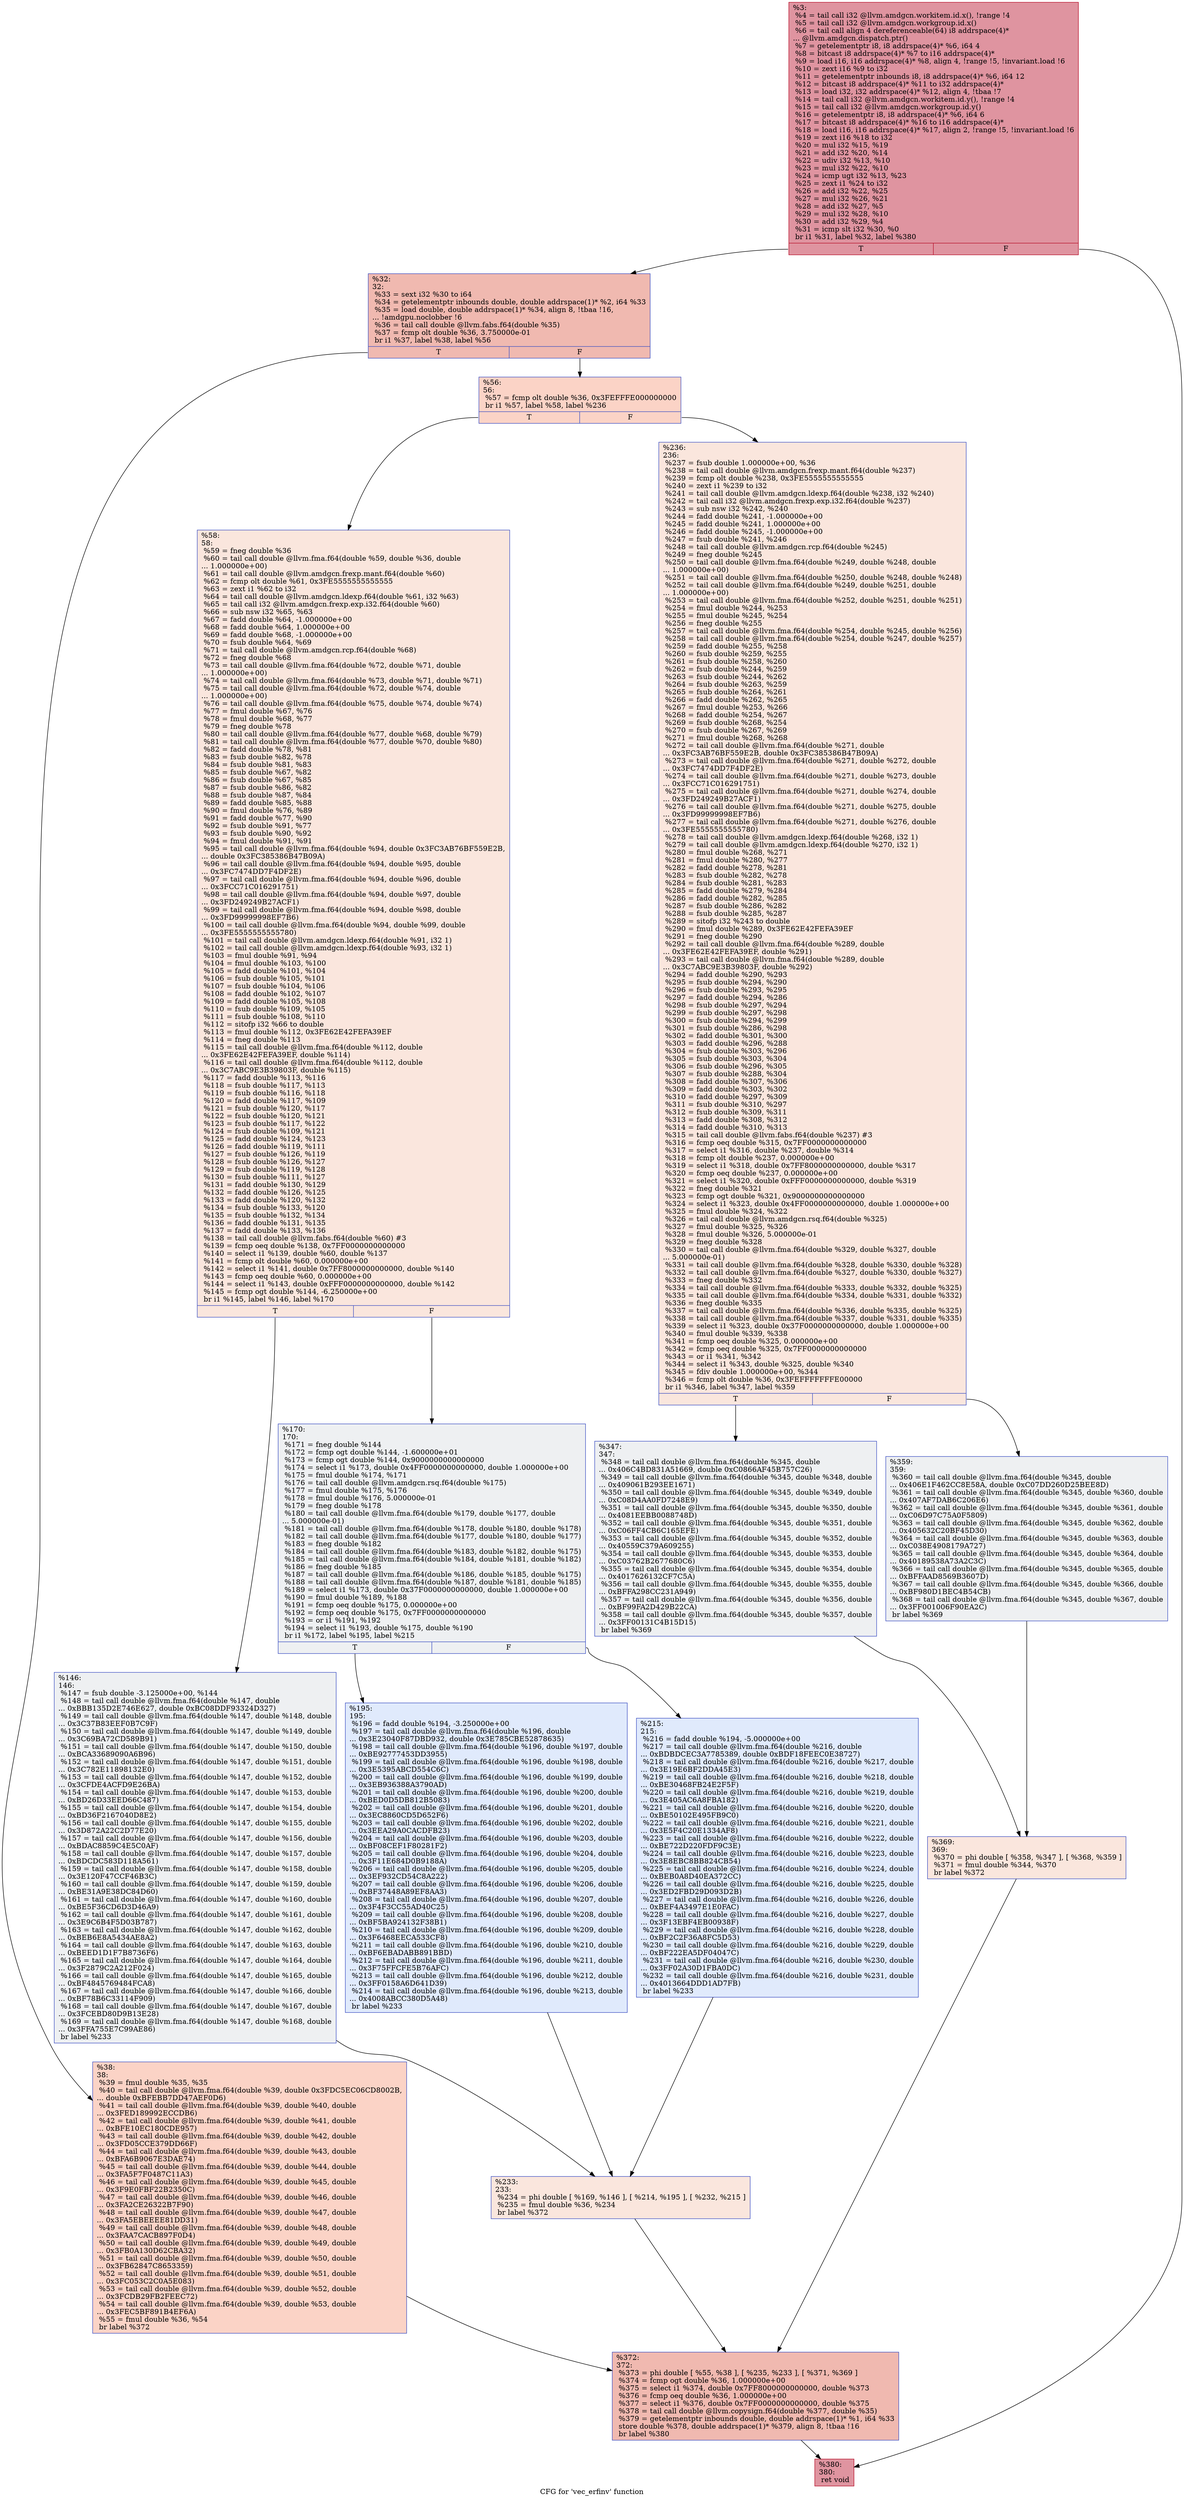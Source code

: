 digraph "CFG for 'vec_erfinv' function" {
	label="CFG for 'vec_erfinv' function";

	Node0x614e3f0 [shape=record,color="#b70d28ff", style=filled, fillcolor="#b70d2870",label="{%3:\l  %4 = tail call i32 @llvm.amdgcn.workitem.id.x(), !range !4\l  %5 = tail call i32 @llvm.amdgcn.workgroup.id.x()\l  %6 = tail call align 4 dereferenceable(64) i8 addrspace(4)*\l... @llvm.amdgcn.dispatch.ptr()\l  %7 = getelementptr i8, i8 addrspace(4)* %6, i64 4\l  %8 = bitcast i8 addrspace(4)* %7 to i16 addrspace(4)*\l  %9 = load i16, i16 addrspace(4)* %8, align 4, !range !5, !invariant.load !6\l  %10 = zext i16 %9 to i32\l  %11 = getelementptr inbounds i8, i8 addrspace(4)* %6, i64 12\l  %12 = bitcast i8 addrspace(4)* %11 to i32 addrspace(4)*\l  %13 = load i32, i32 addrspace(4)* %12, align 4, !tbaa !7\l  %14 = tail call i32 @llvm.amdgcn.workitem.id.y(), !range !4\l  %15 = tail call i32 @llvm.amdgcn.workgroup.id.y()\l  %16 = getelementptr i8, i8 addrspace(4)* %6, i64 6\l  %17 = bitcast i8 addrspace(4)* %16 to i16 addrspace(4)*\l  %18 = load i16, i16 addrspace(4)* %17, align 2, !range !5, !invariant.load !6\l  %19 = zext i16 %18 to i32\l  %20 = mul i32 %15, %19\l  %21 = add i32 %20, %14\l  %22 = udiv i32 %13, %10\l  %23 = mul i32 %22, %10\l  %24 = icmp ugt i32 %13, %23\l  %25 = zext i1 %24 to i32\l  %26 = add i32 %22, %25\l  %27 = mul i32 %26, %21\l  %28 = add i32 %27, %5\l  %29 = mul i32 %28, %10\l  %30 = add i32 %29, %4\l  %31 = icmp slt i32 %30, %0\l  br i1 %31, label %32, label %380\l|{<s0>T|<s1>F}}"];
	Node0x614e3f0:s0 -> Node0x6152430;
	Node0x614e3f0:s1 -> Node0x61524c0;
	Node0x6152430 [shape=record,color="#3d50c3ff", style=filled, fillcolor="#de614d70",label="{%32:\l32:                                               \l  %33 = sext i32 %30 to i64\l  %34 = getelementptr inbounds double, double addrspace(1)* %2, i64 %33\l  %35 = load double, double addrspace(1)* %34, align 8, !tbaa !16,\l... !amdgpu.noclobber !6\l  %36 = tail call double @llvm.fabs.f64(double %35)\l  %37 = fcmp olt double %36, 3.750000e-01\l  br i1 %37, label %38, label %56\l|{<s0>T|<s1>F}}"];
	Node0x6152430:s0 -> Node0x61536a0;
	Node0x6152430:s1 -> Node0x6153730;
	Node0x61536a0 [shape=record,color="#3d50c3ff", style=filled, fillcolor="#f59c7d70",label="{%38:\l38:                                               \l  %39 = fmul double %35, %35\l  %40 = tail call double @llvm.fma.f64(double %39, double 0x3FDC5EC06CD8002B,\l... double 0xBFEBB7DD47AEF0D6)\l  %41 = tail call double @llvm.fma.f64(double %39, double %40, double\l... 0x3FED189992ECCDB6)\l  %42 = tail call double @llvm.fma.f64(double %39, double %41, double\l... 0xBFE10EC180CDE957)\l  %43 = tail call double @llvm.fma.f64(double %39, double %42, double\l... 0x3FD05CCE379DD66F)\l  %44 = tail call double @llvm.fma.f64(double %39, double %43, double\l... 0xBFA6B9067E3DAE74)\l  %45 = tail call double @llvm.fma.f64(double %39, double %44, double\l... 0x3FA5F7F0487C11A3)\l  %46 = tail call double @llvm.fma.f64(double %39, double %45, double\l... 0x3F9E0FBF22B2350C)\l  %47 = tail call double @llvm.fma.f64(double %39, double %46, double\l... 0x3FA2CE26322B7F90)\l  %48 = tail call double @llvm.fma.f64(double %39, double %47, double\l... 0x3FA5EBEEEE81DD31)\l  %49 = tail call double @llvm.fma.f64(double %39, double %48, double\l... 0x3FAA7CACB897F0D4)\l  %50 = tail call double @llvm.fma.f64(double %39, double %49, double\l... 0x3FB0A130D62CBA32)\l  %51 = tail call double @llvm.fma.f64(double %39, double %50, double\l... 0x3FB62847C8653359)\l  %52 = tail call double @llvm.fma.f64(double %39, double %51, double\l... 0x3FC053C2C0A5E083)\l  %53 = tail call double @llvm.fma.f64(double %39, double %52, double\l... 0x3FCDB29FB2FEEC72)\l  %54 = tail call double @llvm.fma.f64(double %39, double %53, double\l... 0x3FEC5BF891B4EF6A)\l  %55 = fmul double %36, %54\l  br label %372\l}"];
	Node0x61536a0 -> Node0x61550b0;
	Node0x6153730 [shape=record,color="#3d50c3ff", style=filled, fillcolor="#f59c7d70",label="{%56:\l56:                                               \l  %57 = fcmp olt double %36, 0x3FEFFFE000000000\l  br i1 %57, label %58, label %236\l|{<s0>T|<s1>F}}"];
	Node0x6153730:s0 -> Node0x6155240;
	Node0x6153730:s1 -> Node0x61552d0;
	Node0x6155240 [shape=record,color="#3d50c3ff", style=filled, fillcolor="#f3c7b170",label="{%58:\l58:                                               \l  %59 = fneg double %36\l  %60 = tail call double @llvm.fma.f64(double %59, double %36, double\l... 1.000000e+00)\l  %61 = tail call double @llvm.amdgcn.frexp.mant.f64(double %60)\l  %62 = fcmp olt double %61, 0x3FE5555555555555\l  %63 = zext i1 %62 to i32\l  %64 = tail call double @llvm.amdgcn.ldexp.f64(double %61, i32 %63)\l  %65 = tail call i32 @llvm.amdgcn.frexp.exp.i32.f64(double %60)\l  %66 = sub nsw i32 %65, %63\l  %67 = fadd double %64, -1.000000e+00\l  %68 = fadd double %64, 1.000000e+00\l  %69 = fadd double %68, -1.000000e+00\l  %70 = fsub double %64, %69\l  %71 = tail call double @llvm.amdgcn.rcp.f64(double %68)\l  %72 = fneg double %68\l  %73 = tail call double @llvm.fma.f64(double %72, double %71, double\l... 1.000000e+00)\l  %74 = tail call double @llvm.fma.f64(double %73, double %71, double %71)\l  %75 = tail call double @llvm.fma.f64(double %72, double %74, double\l... 1.000000e+00)\l  %76 = tail call double @llvm.fma.f64(double %75, double %74, double %74)\l  %77 = fmul double %67, %76\l  %78 = fmul double %68, %77\l  %79 = fneg double %78\l  %80 = tail call double @llvm.fma.f64(double %77, double %68, double %79)\l  %81 = tail call double @llvm.fma.f64(double %77, double %70, double %80)\l  %82 = fadd double %78, %81\l  %83 = fsub double %82, %78\l  %84 = fsub double %81, %83\l  %85 = fsub double %67, %82\l  %86 = fsub double %67, %85\l  %87 = fsub double %86, %82\l  %88 = fsub double %87, %84\l  %89 = fadd double %85, %88\l  %90 = fmul double %76, %89\l  %91 = fadd double %77, %90\l  %92 = fsub double %91, %77\l  %93 = fsub double %90, %92\l  %94 = fmul double %91, %91\l  %95 = tail call double @llvm.fma.f64(double %94, double 0x3FC3AB76BF559E2B,\l... double 0x3FC385386B47B09A)\l  %96 = tail call double @llvm.fma.f64(double %94, double %95, double\l... 0x3FC7474DD7F4DF2E)\l  %97 = tail call double @llvm.fma.f64(double %94, double %96, double\l... 0x3FCC71C016291751)\l  %98 = tail call double @llvm.fma.f64(double %94, double %97, double\l... 0x3FD249249B27ACF1)\l  %99 = tail call double @llvm.fma.f64(double %94, double %98, double\l... 0x3FD99999998EF7B6)\l  %100 = tail call double @llvm.fma.f64(double %94, double %99, double\l... 0x3FE5555555555780)\l  %101 = tail call double @llvm.amdgcn.ldexp.f64(double %91, i32 1)\l  %102 = tail call double @llvm.amdgcn.ldexp.f64(double %93, i32 1)\l  %103 = fmul double %91, %94\l  %104 = fmul double %103, %100\l  %105 = fadd double %101, %104\l  %106 = fsub double %105, %101\l  %107 = fsub double %104, %106\l  %108 = fadd double %102, %107\l  %109 = fadd double %105, %108\l  %110 = fsub double %109, %105\l  %111 = fsub double %108, %110\l  %112 = sitofp i32 %66 to double\l  %113 = fmul double %112, 0x3FE62E42FEFA39EF\l  %114 = fneg double %113\l  %115 = tail call double @llvm.fma.f64(double %112, double\l... 0x3FE62E42FEFA39EF, double %114)\l  %116 = tail call double @llvm.fma.f64(double %112, double\l... 0x3C7ABC9E3B39803F, double %115)\l  %117 = fadd double %113, %116\l  %118 = fsub double %117, %113\l  %119 = fsub double %116, %118\l  %120 = fadd double %117, %109\l  %121 = fsub double %120, %117\l  %122 = fsub double %120, %121\l  %123 = fsub double %117, %122\l  %124 = fsub double %109, %121\l  %125 = fadd double %124, %123\l  %126 = fadd double %119, %111\l  %127 = fsub double %126, %119\l  %128 = fsub double %126, %127\l  %129 = fsub double %119, %128\l  %130 = fsub double %111, %127\l  %131 = fadd double %130, %129\l  %132 = fadd double %126, %125\l  %133 = fadd double %120, %132\l  %134 = fsub double %133, %120\l  %135 = fsub double %132, %134\l  %136 = fadd double %131, %135\l  %137 = fadd double %133, %136\l  %138 = tail call double @llvm.fabs.f64(double %60) #3\l  %139 = fcmp oeq double %138, 0x7FF0000000000000\l  %140 = select i1 %139, double %60, double %137\l  %141 = fcmp olt double %60, 0.000000e+00\l  %142 = select i1 %141, double 0x7FF8000000000000, double %140\l  %143 = fcmp oeq double %60, 0.000000e+00\l  %144 = select i1 %143, double 0xFFF0000000000000, double %142\l  %145 = fcmp ogt double %144, -6.250000e+00\l  br i1 %145, label %146, label %170\l|{<s0>T|<s1>F}}"];
	Node0x6155240:s0 -> Node0x615a090;
	Node0x6155240:s1 -> Node0x615a120;
	Node0x615a090 [shape=record,color="#3d50c3ff", style=filled, fillcolor="#d9dce170",label="{%146:\l146:                                              \l  %147 = fsub double -3.125000e+00, %144\l  %148 = tail call double @llvm.fma.f64(double %147, double\l... 0xBBB135D2E746E627, double 0xBC08DDF93324D327)\l  %149 = tail call double @llvm.fma.f64(double %147, double %148, double\l... 0x3C37B83EEF0B7C9F)\l  %150 = tail call double @llvm.fma.f64(double %147, double %149, double\l... 0x3C69BA72CD589B91)\l  %151 = tail call double @llvm.fma.f64(double %147, double %150, double\l... 0xBCA33689090A6B96)\l  %152 = tail call double @llvm.fma.f64(double %147, double %151, double\l... 0x3C782E11898132E0)\l  %153 = tail call double @llvm.fma.f64(double %147, double %152, double\l... 0x3CFDE4ACFD9E26BA)\l  %154 = tail call double @llvm.fma.f64(double %147, double %153, double\l... 0xBD26D33EED66C487)\l  %155 = tail call double @llvm.fma.f64(double %147, double %154, double\l... 0xBD36F2167040D8E2)\l  %156 = tail call double @llvm.fma.f64(double %147, double %155, double\l... 0x3D872A22C2D77E20)\l  %157 = tail call double @llvm.fma.f64(double %147, double %156, double\l... 0xBDAC8859C4E5C0AF)\l  %158 = tail call double @llvm.fma.f64(double %147, double %157, double\l... 0xBDCDC583D118A561)\l  %159 = tail call double @llvm.fma.f64(double %147, double %158, double\l... 0x3E120F47CCF46B3C)\l  %160 = tail call double @llvm.fma.f64(double %147, double %159, double\l... 0xBE31A9E38DC84D60)\l  %161 = tail call double @llvm.fma.f64(double %147, double %160, double\l... 0xBE5F36CD6D3D46A9)\l  %162 = tail call double @llvm.fma.f64(double %147, double %161, double\l... 0x3E9C6B4F5D03B787)\l  %163 = tail call double @llvm.fma.f64(double %147, double %162, double\l... 0xBEB6E8A5434AE8A2)\l  %164 = tail call double @llvm.fma.f64(double %147, double %163, double\l... 0xBEED1D1F7B8736F6)\l  %165 = tail call double @llvm.fma.f64(double %147, double %164, double\l... 0x3F2879C2A212F024)\l  %166 = tail call double @llvm.fma.f64(double %147, double %165, double\l... 0xBF4845769484FCA8)\l  %167 = tail call double @llvm.fma.f64(double %147, double %166, double\l... 0xBF78B6C33114F909)\l  %168 = tail call double @llvm.fma.f64(double %147, double %167, double\l... 0x3FCEBD80D9B13E28)\l  %169 = tail call double @llvm.fma.f64(double %147, double %168, double\l... 0x3FFA755E7C99AE86)\l  br label %233\l}"];
	Node0x615a090 -> Node0x615ccd0;
	Node0x615a120 [shape=record,color="#3d50c3ff", style=filled, fillcolor="#d9dce170",label="{%170:\l170:                                              \l  %171 = fneg double %144\l  %172 = fcmp ogt double %144, -1.600000e+01\l  %173 = fcmp ogt double %144, 0x9000000000000000\l  %174 = select i1 %173, double 0x4FF0000000000000, double 1.000000e+00\l  %175 = fmul double %174, %171\l  %176 = tail call double @llvm.amdgcn.rsq.f64(double %175)\l  %177 = fmul double %175, %176\l  %178 = fmul double %176, 5.000000e-01\l  %179 = fneg double %178\l  %180 = tail call double @llvm.fma.f64(double %179, double %177, double\l... 5.000000e-01)\l  %181 = tail call double @llvm.fma.f64(double %178, double %180, double %178)\l  %182 = tail call double @llvm.fma.f64(double %177, double %180, double %177)\l  %183 = fneg double %182\l  %184 = tail call double @llvm.fma.f64(double %183, double %182, double %175)\l  %185 = tail call double @llvm.fma.f64(double %184, double %181, double %182)\l  %186 = fneg double %185\l  %187 = tail call double @llvm.fma.f64(double %186, double %185, double %175)\l  %188 = tail call double @llvm.fma.f64(double %187, double %181, double %185)\l  %189 = select i1 %173, double 0x37F0000000000000, double 1.000000e+00\l  %190 = fmul double %189, %188\l  %191 = fcmp oeq double %175, 0.000000e+00\l  %192 = fcmp oeq double %175, 0x7FF0000000000000\l  %193 = or i1 %191, %192\l  %194 = select i1 %193, double %175, double %190\l  br i1 %172, label %195, label %215\l|{<s0>T|<s1>F}}"];
	Node0x615a120:s0 -> Node0x615e220;
	Node0x615a120:s1 -> Node0x615e2b0;
	Node0x615e220 [shape=record,color="#3d50c3ff", style=filled, fillcolor="#b9d0f970",label="{%195:\l195:                                              \l  %196 = fadd double %194, -3.250000e+00\l  %197 = tail call double @llvm.fma.f64(double %196, double\l... 0x3E23040F87DBD932, double 0x3E785CBE52878635)\l  %198 = tail call double @llvm.fma.f64(double %196, double %197, double\l... 0xBE92777453DD3955)\l  %199 = tail call double @llvm.fma.f64(double %196, double %198, double\l... 0x3E5395ABCD554C6C)\l  %200 = tail call double @llvm.fma.f64(double %196, double %199, double\l... 0x3EB936388A3790AD)\l  %201 = tail call double @llvm.fma.f64(double %196, double %200, double\l... 0xBED0D5DB812B5083)\l  %202 = tail call double @llvm.fma.f64(double %196, double %201, double\l... 0x3EC8860CD5D652F6)\l  %203 = tail call double @llvm.fma.f64(double %196, double %202, double\l... 0x3EEA29A0CACDFB23)\l  %204 = tail call double @llvm.fma.f64(double %196, double %203, double\l... 0xBF08CEF1F80281F2)\l  %205 = tail call double @llvm.fma.f64(double %196, double %204, double\l... 0x3F11E684D0B9188A)\l  %206 = tail call double @llvm.fma.f64(double %196, double %205, double\l... 0x3EF932CD54C8A222)\l  %207 = tail call double @llvm.fma.f64(double %196, double %206, double\l... 0xBF37448A89EF8AA3)\l  %208 = tail call double @llvm.fma.f64(double %196, double %207, double\l... 0x3F4F3CC55AD40C25)\l  %209 = tail call double @llvm.fma.f64(double %196, double %208, double\l... 0xBF5BA924132F38B1)\l  %210 = tail call double @llvm.fma.f64(double %196, double %209, double\l... 0x3F6468EECA533CF8)\l  %211 = tail call double @llvm.fma.f64(double %196, double %210, double\l... 0xBF6EBADABB891BBD)\l  %212 = tail call double @llvm.fma.f64(double %196, double %211, double\l... 0x3F75FFCFE5B76AFC)\l  %213 = tail call double @llvm.fma.f64(double %196, double %212, double\l... 0x3FF0158A6D641D39)\l  %214 = tail call double @llvm.fma.f64(double %196, double %213, double\l... 0x4008ABCC380D5A48)\l  br label %233\l}"];
	Node0x615e220 -> Node0x615ccd0;
	Node0x615e2b0 [shape=record,color="#3d50c3ff", style=filled, fillcolor="#b9d0f970",label="{%215:\l215:                                              \l  %216 = fadd double %194, -5.000000e+00\l  %217 = tail call double @llvm.fma.f64(double %216, double\l... 0xBDBDCEC3A7785389, double 0xBDF18FEEC0E38727)\l  %218 = tail call double @llvm.fma.f64(double %216, double %217, double\l... 0x3E19E6BF2DDA45E3)\l  %219 = tail call double @llvm.fma.f64(double %216, double %218, double\l... 0xBE30468FB24E2F5F)\l  %220 = tail call double @llvm.fma.f64(double %216, double %219, double\l... 0x3E405AC6A8FBA182)\l  %221 = tail call double @llvm.fma.f64(double %216, double %220, double\l... 0xBE50102E495FB9C0)\l  %222 = tail call double @llvm.fma.f64(double %216, double %221, double\l... 0x3E5F4C20E1334AF8)\l  %223 = tail call double @llvm.fma.f64(double %216, double %222, double\l... 0xBE722D220FDF9C3E)\l  %224 = tail call double @llvm.fma.f64(double %216, double %223, double\l... 0x3E8EBC8BB824CB54)\l  %225 = tail call double @llvm.fma.f64(double %216, double %224, double\l... 0xBEB0A8D40EA372CC)\l  %226 = tail call double @llvm.fma.f64(double %216, double %225, double\l... 0x3ED2FBD29D093D2B)\l  %227 = tail call double @llvm.fma.f64(double %216, double %226, double\l... 0xBEF4A3497E1E0FAC)\l  %228 = tail call double @llvm.fma.f64(double %216, double %227, double\l... 0x3F13EBF4EB00938F)\l  %229 = tail call double @llvm.fma.f64(double %216, double %228, double\l... 0xBF2C2F36A8FC5D53)\l  %230 = tail call double @llvm.fma.f64(double %216, double %229, double\l... 0xBF222EA5DF04047C)\l  %231 = tail call double @llvm.fma.f64(double %216, double %230, double\l... 0x3FF02A30D1FBA0DC)\l  %232 = tail call double @llvm.fma.f64(double %216, double %231, double\l... 0x4013664DDD1AD7FB)\l  br label %233\l}"];
	Node0x615e2b0 -> Node0x615ccd0;
	Node0x615ccd0 [shape=record,color="#3d50c3ff", style=filled, fillcolor="#f3c7b170",label="{%233:\l233:                                              \l  %234 = phi double [ %169, %146 ], [ %214, %195 ], [ %232, %215 ]\l  %235 = fmul double %36, %234\l  br label %372\l}"];
	Node0x615ccd0 -> Node0x61550b0;
	Node0x61552d0 [shape=record,color="#3d50c3ff", style=filled, fillcolor="#f3c7b170",label="{%236:\l236:                                              \l  %237 = fsub double 1.000000e+00, %36\l  %238 = tail call double @llvm.amdgcn.frexp.mant.f64(double %237)\l  %239 = fcmp olt double %238, 0x3FE5555555555555\l  %240 = zext i1 %239 to i32\l  %241 = tail call double @llvm.amdgcn.ldexp.f64(double %238, i32 %240)\l  %242 = tail call i32 @llvm.amdgcn.frexp.exp.i32.f64(double %237)\l  %243 = sub nsw i32 %242, %240\l  %244 = fadd double %241, -1.000000e+00\l  %245 = fadd double %241, 1.000000e+00\l  %246 = fadd double %245, -1.000000e+00\l  %247 = fsub double %241, %246\l  %248 = tail call double @llvm.amdgcn.rcp.f64(double %245)\l  %249 = fneg double %245\l  %250 = tail call double @llvm.fma.f64(double %249, double %248, double\l... 1.000000e+00)\l  %251 = tail call double @llvm.fma.f64(double %250, double %248, double %248)\l  %252 = tail call double @llvm.fma.f64(double %249, double %251, double\l... 1.000000e+00)\l  %253 = tail call double @llvm.fma.f64(double %252, double %251, double %251)\l  %254 = fmul double %244, %253\l  %255 = fmul double %245, %254\l  %256 = fneg double %255\l  %257 = tail call double @llvm.fma.f64(double %254, double %245, double %256)\l  %258 = tail call double @llvm.fma.f64(double %254, double %247, double %257)\l  %259 = fadd double %255, %258\l  %260 = fsub double %259, %255\l  %261 = fsub double %258, %260\l  %262 = fsub double %244, %259\l  %263 = fsub double %244, %262\l  %264 = fsub double %263, %259\l  %265 = fsub double %264, %261\l  %266 = fadd double %262, %265\l  %267 = fmul double %253, %266\l  %268 = fadd double %254, %267\l  %269 = fsub double %268, %254\l  %270 = fsub double %267, %269\l  %271 = fmul double %268, %268\l  %272 = tail call double @llvm.fma.f64(double %271, double\l... 0x3FC3AB76BF559E2B, double 0x3FC385386B47B09A)\l  %273 = tail call double @llvm.fma.f64(double %271, double %272, double\l... 0x3FC7474DD7F4DF2E)\l  %274 = tail call double @llvm.fma.f64(double %271, double %273, double\l... 0x3FCC71C016291751)\l  %275 = tail call double @llvm.fma.f64(double %271, double %274, double\l... 0x3FD249249B27ACF1)\l  %276 = tail call double @llvm.fma.f64(double %271, double %275, double\l... 0x3FD99999998EF7B6)\l  %277 = tail call double @llvm.fma.f64(double %271, double %276, double\l... 0x3FE5555555555780)\l  %278 = tail call double @llvm.amdgcn.ldexp.f64(double %268, i32 1)\l  %279 = tail call double @llvm.amdgcn.ldexp.f64(double %270, i32 1)\l  %280 = fmul double %268, %271\l  %281 = fmul double %280, %277\l  %282 = fadd double %278, %281\l  %283 = fsub double %282, %278\l  %284 = fsub double %281, %283\l  %285 = fadd double %279, %284\l  %286 = fadd double %282, %285\l  %287 = fsub double %286, %282\l  %288 = fsub double %285, %287\l  %289 = sitofp i32 %243 to double\l  %290 = fmul double %289, 0x3FE62E42FEFA39EF\l  %291 = fneg double %290\l  %292 = tail call double @llvm.fma.f64(double %289, double\l... 0x3FE62E42FEFA39EF, double %291)\l  %293 = tail call double @llvm.fma.f64(double %289, double\l... 0x3C7ABC9E3B39803F, double %292)\l  %294 = fadd double %290, %293\l  %295 = fsub double %294, %290\l  %296 = fsub double %293, %295\l  %297 = fadd double %294, %286\l  %298 = fsub double %297, %294\l  %299 = fsub double %297, %298\l  %300 = fsub double %294, %299\l  %301 = fsub double %286, %298\l  %302 = fadd double %301, %300\l  %303 = fadd double %296, %288\l  %304 = fsub double %303, %296\l  %305 = fsub double %303, %304\l  %306 = fsub double %296, %305\l  %307 = fsub double %288, %304\l  %308 = fadd double %307, %306\l  %309 = fadd double %303, %302\l  %310 = fadd double %297, %309\l  %311 = fsub double %310, %297\l  %312 = fsub double %309, %311\l  %313 = fadd double %308, %312\l  %314 = fadd double %310, %313\l  %315 = tail call double @llvm.fabs.f64(double %237) #3\l  %316 = fcmp oeq double %315, 0x7FF0000000000000\l  %317 = select i1 %316, double %237, double %314\l  %318 = fcmp olt double %237, 0.000000e+00\l  %319 = select i1 %318, double 0x7FF8000000000000, double %317\l  %320 = fcmp oeq double %237, 0.000000e+00\l  %321 = select i1 %320, double 0xFFF0000000000000, double %319\l  %322 = fneg double %321\l  %323 = fcmp ogt double %321, 0x9000000000000000\l  %324 = select i1 %323, double 0x4FF0000000000000, double 1.000000e+00\l  %325 = fmul double %324, %322\l  %326 = tail call double @llvm.amdgcn.rsq.f64(double %325)\l  %327 = fmul double %325, %326\l  %328 = fmul double %326, 5.000000e-01\l  %329 = fneg double %328\l  %330 = tail call double @llvm.fma.f64(double %329, double %327, double\l... 5.000000e-01)\l  %331 = tail call double @llvm.fma.f64(double %328, double %330, double %328)\l  %332 = tail call double @llvm.fma.f64(double %327, double %330, double %327)\l  %333 = fneg double %332\l  %334 = tail call double @llvm.fma.f64(double %333, double %332, double %325)\l  %335 = tail call double @llvm.fma.f64(double %334, double %331, double %332)\l  %336 = fneg double %335\l  %337 = tail call double @llvm.fma.f64(double %336, double %335, double %325)\l  %338 = tail call double @llvm.fma.f64(double %337, double %331, double %335)\l  %339 = select i1 %323, double 0x37F0000000000000, double 1.000000e+00\l  %340 = fmul double %339, %338\l  %341 = fcmp oeq double %325, 0.000000e+00\l  %342 = fcmp oeq double %325, 0x7FF0000000000000\l  %343 = or i1 %341, %342\l  %344 = select i1 %343, double %325, double %340\l  %345 = fdiv double 1.000000e+00, %344\l  %346 = fcmp olt double %36, 0x3FEFFFFFFFE00000\l  br i1 %346, label %347, label %359\l|{<s0>T|<s1>F}}"];
	Node0x61552d0:s0 -> Node0x6168390;
	Node0x61552d0:s1 -> Node0x61683e0;
	Node0x6168390 [shape=record,color="#3d50c3ff", style=filled, fillcolor="#d9dce170",label="{%347:\l347:                                              \l  %348 = tail call double @llvm.fma.f64(double %345, double\l... 0x406C4BD831A51669, double 0xC0866AF45B757C26)\l  %349 = tail call double @llvm.fma.f64(double %345, double %348, double\l... 0x409061B293EE1671)\l  %350 = tail call double @llvm.fma.f64(double %345, double %349, double\l... 0xC08D4AA0FD7248E9)\l  %351 = tail call double @llvm.fma.f64(double %345, double %350, double\l... 0x4081EEBB0088748D)\l  %352 = tail call double @llvm.fma.f64(double %345, double %351, double\l... 0xC06FF4CB6C165EFE)\l  %353 = tail call double @llvm.fma.f64(double %345, double %352, double\l... 0x40559C379A609255)\l  %354 = tail call double @llvm.fma.f64(double %345, double %353, double\l... 0xC03762B2677680C6)\l  %355 = tail call double @llvm.fma.f64(double %345, double %354, double\l... 0x4017626132CF7C5A)\l  %356 = tail call double @llvm.fma.f64(double %345, double %355, double\l... 0xBFFA298CC231A949)\l  %357 = tail call double @llvm.fma.f64(double %345, double %356, double\l... 0xBF99FA2D429B22CA)\l  %358 = tail call double @llvm.fma.f64(double %345, double %357, double\l... 0x3FF00131C4B15D15)\l  br label %369\l}"];
	Node0x6168390 -> Node0x61694f0;
	Node0x61683e0 [shape=record,color="#3d50c3ff", style=filled, fillcolor="#d9dce170",label="{%359:\l359:                                              \l  %360 = tail call double @llvm.fma.f64(double %345, double\l... 0x406E1F462CC8E58A, double 0xC07DD260D25BEE8D)\l  %361 = tail call double @llvm.fma.f64(double %345, double %360, double\l... 0x407AF7DAB6C206E6)\l  %362 = tail call double @llvm.fma.f64(double %345, double %361, double\l... 0xC06D97C75A0F5809)\l  %363 = tail call double @llvm.fma.f64(double %345, double %362, double\l... 0x405632C20BF45D30)\l  %364 = tail call double @llvm.fma.f64(double %345, double %363, double\l... 0xC038E4908179A727)\l  %365 = tail call double @llvm.fma.f64(double %345, double %364, double\l... 0x40189538A73A2C3C)\l  %366 = tail call double @llvm.fma.f64(double %345, double %365, double\l... 0xBFFAAD8569B3607D)\l  %367 = tail call double @llvm.fma.f64(double %345, double %366, double\l... 0xBF980D1BEC4B54CB)\l  %368 = tail call double @llvm.fma.f64(double %345, double %367, double\l... 0x3FF001006F90EA2C)\l  br label %369\l}"];
	Node0x61683e0 -> Node0x61694f0;
	Node0x61694f0 [shape=record,color="#3d50c3ff", style=filled, fillcolor="#f3c7b170",label="{%369:\l369:                                              \l  %370 = phi double [ %358, %347 ], [ %368, %359 ]\l  %371 = fmul double %344, %370\l  br label %372\l}"];
	Node0x61694f0 -> Node0x61550b0;
	Node0x61550b0 [shape=record,color="#3d50c3ff", style=filled, fillcolor="#de614d70",label="{%372:\l372:                                              \l  %373 = phi double [ %55, %38 ], [ %235, %233 ], [ %371, %369 ]\l  %374 = fcmp ogt double %36, 1.000000e+00\l  %375 = select i1 %374, double 0x7FF8000000000000, double %373\l  %376 = fcmp oeq double %36, 1.000000e+00\l  %377 = select i1 %376, double 0x7FF0000000000000, double %375\l  %378 = tail call double @llvm.copysign.f64(double %377, double %35)\l  %379 = getelementptr inbounds double, double addrspace(1)* %1, i64 %33\l  store double %378, double addrspace(1)* %379, align 8, !tbaa !16\l  br label %380\l}"];
	Node0x61550b0 -> Node0x61524c0;
	Node0x61524c0 [shape=record,color="#b70d28ff", style=filled, fillcolor="#b70d2870",label="{%380:\l380:                                              \l  ret void\l}"];
}
